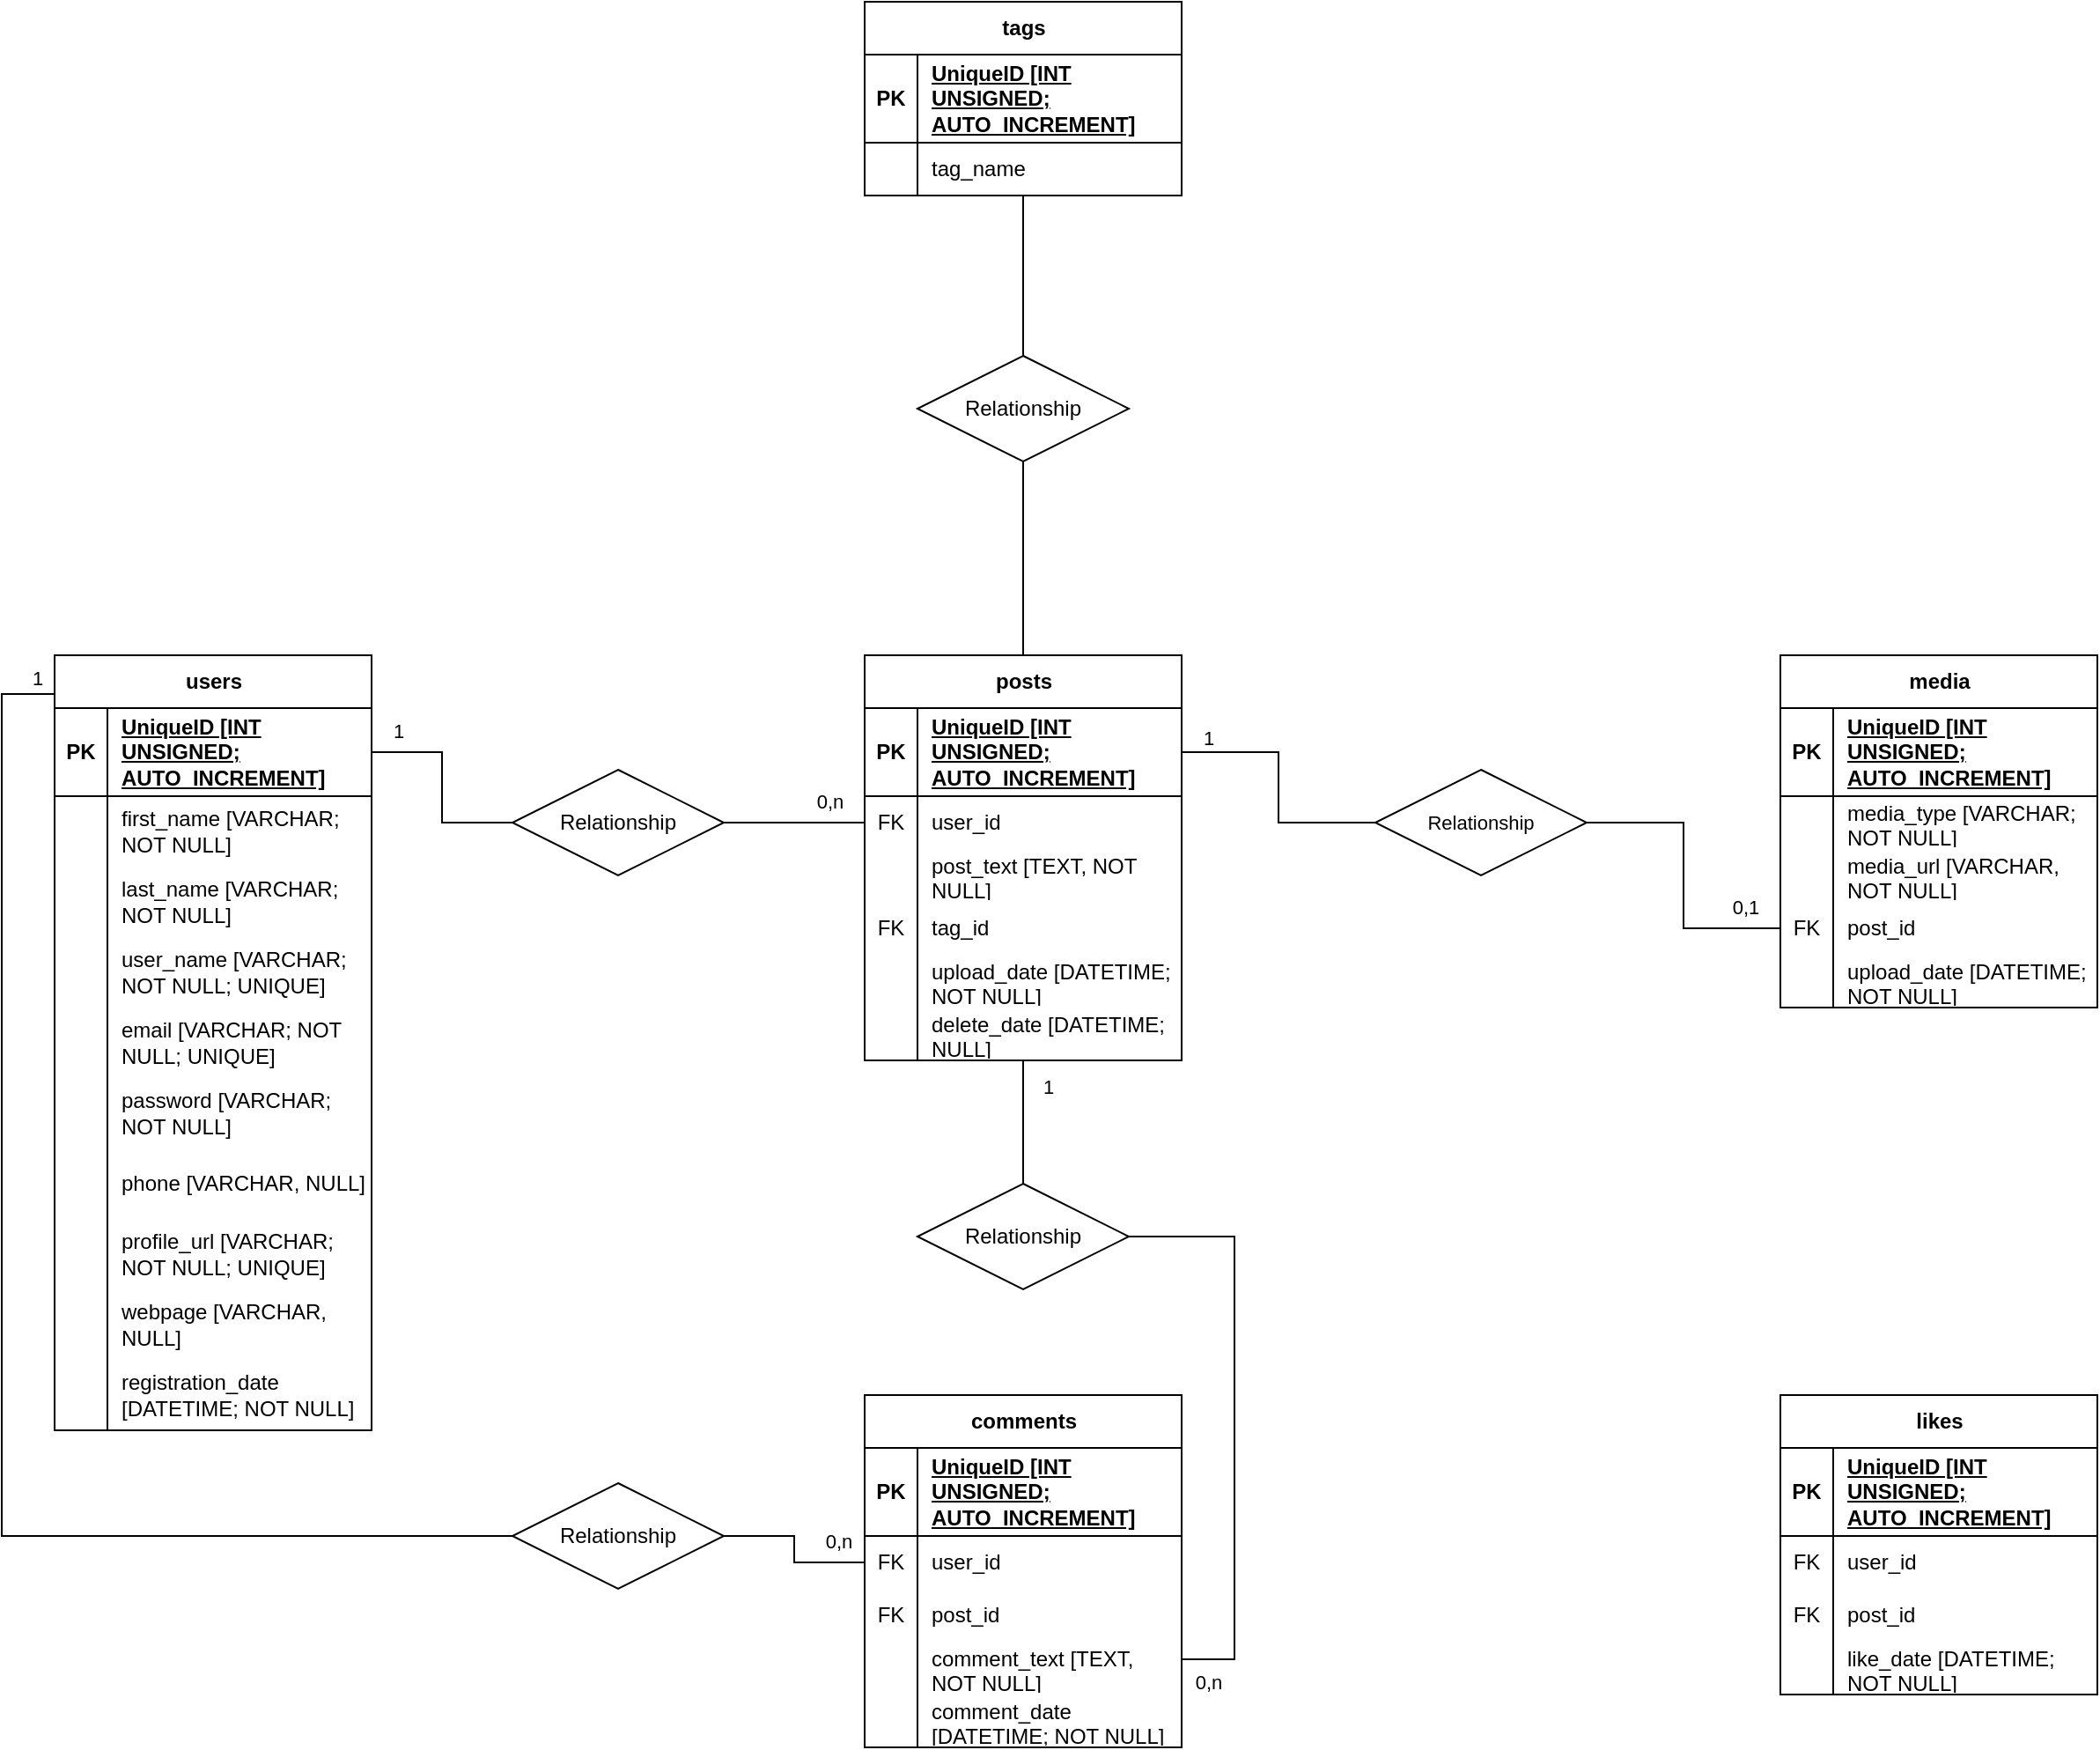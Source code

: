 <mxfile version="24.7.2" type="device">
  <diagram name="Pagina-1" id="4wT0QDzga6uswOmBh6WW">
    <mxGraphModel dx="1247" dy="1826" grid="1" gridSize="10" guides="1" tooltips="1" connect="1" arrows="1" fold="1" page="1" pageScale="1" pageWidth="827" pageHeight="1169" math="0" shadow="0">
      <root>
        <mxCell id="0" />
        <mxCell id="1" parent="0" />
        <mxCell id="YWg9dcSxjDB22ZO5rKcu-1" value="users" style="shape=table;startSize=30;container=1;collapsible=1;childLayout=tableLayout;fixedRows=1;rowLines=0;fontStyle=1;align=center;resizeLast=1;html=1;" parent="1" vertex="1">
          <mxGeometry x="110" y="80" width="180" height="440" as="geometry" />
        </mxCell>
        <mxCell id="YWg9dcSxjDB22ZO5rKcu-2" value="" style="shape=tableRow;horizontal=0;startSize=0;swimlaneHead=0;swimlaneBody=0;fillColor=none;collapsible=0;dropTarget=0;points=[[0,0.5],[1,0.5]];portConstraint=eastwest;top=0;left=0;right=0;bottom=1;" parent="YWg9dcSxjDB22ZO5rKcu-1" vertex="1">
          <mxGeometry y="30" width="180" height="50" as="geometry" />
        </mxCell>
        <mxCell id="YWg9dcSxjDB22ZO5rKcu-3" value="PK" style="shape=partialRectangle;connectable=0;fillColor=none;top=0;left=0;bottom=0;right=0;fontStyle=1;overflow=hidden;whiteSpace=wrap;html=1;" parent="YWg9dcSxjDB22ZO5rKcu-2" vertex="1">
          <mxGeometry width="30" height="50" as="geometry">
            <mxRectangle width="30" height="50" as="alternateBounds" />
          </mxGeometry>
        </mxCell>
        <mxCell id="YWg9dcSxjDB22ZO5rKcu-4" value="UniqueID [INT UNSIGNED; AUTO_INCREMENT]" style="shape=partialRectangle;connectable=0;fillColor=none;top=0;left=0;bottom=0;right=0;align=left;spacingLeft=6;fontStyle=5;overflow=hidden;whiteSpace=wrap;html=1;" parent="YWg9dcSxjDB22ZO5rKcu-2" vertex="1">
          <mxGeometry x="30" width="150" height="50" as="geometry">
            <mxRectangle width="150" height="50" as="alternateBounds" />
          </mxGeometry>
        </mxCell>
        <mxCell id="YWg9dcSxjDB22ZO5rKcu-5" value="" style="shape=tableRow;horizontal=0;startSize=0;swimlaneHead=0;swimlaneBody=0;fillColor=none;collapsible=0;dropTarget=0;points=[[0,0.5],[1,0.5]];portConstraint=eastwest;top=0;left=0;right=0;bottom=0;" parent="YWg9dcSxjDB22ZO5rKcu-1" vertex="1">
          <mxGeometry y="80" width="180" height="40" as="geometry" />
        </mxCell>
        <mxCell id="YWg9dcSxjDB22ZO5rKcu-6" value="" style="shape=partialRectangle;connectable=0;fillColor=none;top=0;left=0;bottom=0;right=0;editable=1;overflow=hidden;whiteSpace=wrap;html=1;" parent="YWg9dcSxjDB22ZO5rKcu-5" vertex="1">
          <mxGeometry width="30" height="40" as="geometry">
            <mxRectangle width="30" height="40" as="alternateBounds" />
          </mxGeometry>
        </mxCell>
        <mxCell id="YWg9dcSxjDB22ZO5rKcu-7" value="first_name [VARCHAR; NOT NULL]" style="shape=partialRectangle;connectable=0;fillColor=none;top=0;left=0;bottom=0;right=0;align=left;spacingLeft=6;overflow=hidden;whiteSpace=wrap;html=1;" parent="YWg9dcSxjDB22ZO5rKcu-5" vertex="1">
          <mxGeometry x="30" width="150" height="40" as="geometry">
            <mxRectangle width="150" height="40" as="alternateBounds" />
          </mxGeometry>
        </mxCell>
        <mxCell id="YWg9dcSxjDB22ZO5rKcu-8" value="" style="shape=tableRow;horizontal=0;startSize=0;swimlaneHead=0;swimlaneBody=0;fillColor=none;collapsible=0;dropTarget=0;points=[[0,0.5],[1,0.5]];portConstraint=eastwest;top=0;left=0;right=0;bottom=0;" parent="YWg9dcSxjDB22ZO5rKcu-1" vertex="1">
          <mxGeometry y="120" width="180" height="40" as="geometry" />
        </mxCell>
        <mxCell id="YWg9dcSxjDB22ZO5rKcu-9" value="" style="shape=partialRectangle;connectable=0;fillColor=none;top=0;left=0;bottom=0;right=0;editable=1;overflow=hidden;whiteSpace=wrap;html=1;" parent="YWg9dcSxjDB22ZO5rKcu-8" vertex="1">
          <mxGeometry width="30" height="40" as="geometry">
            <mxRectangle width="30" height="40" as="alternateBounds" />
          </mxGeometry>
        </mxCell>
        <mxCell id="YWg9dcSxjDB22ZO5rKcu-10" value="last_name [VARCHAR; NOT NULL]" style="shape=partialRectangle;connectable=0;fillColor=none;top=0;left=0;bottom=0;right=0;align=left;spacingLeft=6;overflow=hidden;whiteSpace=wrap;html=1;" parent="YWg9dcSxjDB22ZO5rKcu-8" vertex="1">
          <mxGeometry x="30" width="150" height="40" as="geometry">
            <mxRectangle width="150" height="40" as="alternateBounds" />
          </mxGeometry>
        </mxCell>
        <mxCell id="YWg9dcSxjDB22ZO5rKcu-11" value="" style="shape=tableRow;horizontal=0;startSize=0;swimlaneHead=0;swimlaneBody=0;fillColor=none;collapsible=0;dropTarget=0;points=[[0,0.5],[1,0.5]];portConstraint=eastwest;top=0;left=0;right=0;bottom=0;" parent="YWg9dcSxjDB22ZO5rKcu-1" vertex="1">
          <mxGeometry y="160" width="180" height="40" as="geometry" />
        </mxCell>
        <mxCell id="YWg9dcSxjDB22ZO5rKcu-12" value="" style="shape=partialRectangle;connectable=0;fillColor=none;top=0;left=0;bottom=0;right=0;editable=1;overflow=hidden;whiteSpace=wrap;html=1;" parent="YWg9dcSxjDB22ZO5rKcu-11" vertex="1">
          <mxGeometry width="30" height="40" as="geometry">
            <mxRectangle width="30" height="40" as="alternateBounds" />
          </mxGeometry>
        </mxCell>
        <mxCell id="YWg9dcSxjDB22ZO5rKcu-13" value="&lt;div&gt;user_name [VARCHAR; NOT NULL; UNIQUE]&lt;/div&gt;" style="shape=partialRectangle;connectable=0;fillColor=none;top=0;left=0;bottom=0;right=0;align=left;spacingLeft=6;overflow=hidden;whiteSpace=wrap;html=1;" parent="YWg9dcSxjDB22ZO5rKcu-11" vertex="1">
          <mxGeometry x="30" width="150" height="40" as="geometry">
            <mxRectangle width="150" height="40" as="alternateBounds" />
          </mxGeometry>
        </mxCell>
        <mxCell id="YWg9dcSxjDB22ZO5rKcu-80" value="" style="shape=tableRow;horizontal=0;startSize=0;swimlaneHead=0;swimlaneBody=0;fillColor=none;collapsible=0;dropTarget=0;points=[[0,0.5],[1,0.5]];portConstraint=eastwest;top=0;left=0;right=0;bottom=0;" parent="YWg9dcSxjDB22ZO5rKcu-1" vertex="1">
          <mxGeometry y="200" width="180" height="40" as="geometry" />
        </mxCell>
        <mxCell id="YWg9dcSxjDB22ZO5rKcu-81" value="" style="shape=partialRectangle;connectable=0;fillColor=none;top=0;left=0;bottom=0;right=0;editable=1;overflow=hidden;whiteSpace=wrap;html=1;" parent="YWg9dcSxjDB22ZO5rKcu-80" vertex="1">
          <mxGeometry width="30" height="40" as="geometry">
            <mxRectangle width="30" height="40" as="alternateBounds" />
          </mxGeometry>
        </mxCell>
        <mxCell id="YWg9dcSxjDB22ZO5rKcu-82" value="email [VARCHAR; NOT NULL; UNIQUE]" style="shape=partialRectangle;connectable=0;fillColor=none;top=0;left=0;bottom=0;right=0;align=left;spacingLeft=6;overflow=hidden;whiteSpace=wrap;html=1;" parent="YWg9dcSxjDB22ZO5rKcu-80" vertex="1">
          <mxGeometry x="30" width="150" height="40" as="geometry">
            <mxRectangle width="150" height="40" as="alternateBounds" />
          </mxGeometry>
        </mxCell>
        <mxCell id="YWg9dcSxjDB22ZO5rKcu-83" value="" style="shape=tableRow;horizontal=0;startSize=0;swimlaneHead=0;swimlaneBody=0;fillColor=none;collapsible=0;dropTarget=0;points=[[0,0.5],[1,0.5]];portConstraint=eastwest;top=0;left=0;right=0;bottom=0;" parent="YWg9dcSxjDB22ZO5rKcu-1" vertex="1">
          <mxGeometry y="240" width="180" height="40" as="geometry" />
        </mxCell>
        <mxCell id="YWg9dcSxjDB22ZO5rKcu-84" value="" style="shape=partialRectangle;connectable=0;fillColor=none;top=0;left=0;bottom=0;right=0;editable=1;overflow=hidden;whiteSpace=wrap;html=1;" parent="YWg9dcSxjDB22ZO5rKcu-83" vertex="1">
          <mxGeometry width="30" height="40" as="geometry">
            <mxRectangle width="30" height="40" as="alternateBounds" />
          </mxGeometry>
        </mxCell>
        <mxCell id="YWg9dcSxjDB22ZO5rKcu-85" value="password [VARCHAR; NOT NULL]" style="shape=partialRectangle;connectable=0;fillColor=none;top=0;left=0;bottom=0;right=0;align=left;spacingLeft=6;overflow=hidden;whiteSpace=wrap;html=1;" parent="YWg9dcSxjDB22ZO5rKcu-83" vertex="1">
          <mxGeometry x="30" width="150" height="40" as="geometry">
            <mxRectangle width="150" height="40" as="alternateBounds" />
          </mxGeometry>
        </mxCell>
        <mxCell id="YWg9dcSxjDB22ZO5rKcu-86" value="" style="shape=tableRow;horizontal=0;startSize=0;swimlaneHead=0;swimlaneBody=0;fillColor=none;collapsible=0;dropTarget=0;points=[[0,0.5],[1,0.5]];portConstraint=eastwest;top=0;left=0;right=0;bottom=0;" parent="YWg9dcSxjDB22ZO5rKcu-1" vertex="1">
          <mxGeometry y="280" width="180" height="40" as="geometry" />
        </mxCell>
        <mxCell id="YWg9dcSxjDB22ZO5rKcu-87" value="" style="shape=partialRectangle;connectable=0;fillColor=none;top=0;left=0;bottom=0;right=0;editable=1;overflow=hidden;whiteSpace=wrap;html=1;" parent="YWg9dcSxjDB22ZO5rKcu-86" vertex="1">
          <mxGeometry width="30" height="40" as="geometry">
            <mxRectangle width="30" height="40" as="alternateBounds" />
          </mxGeometry>
        </mxCell>
        <mxCell id="YWg9dcSxjDB22ZO5rKcu-88" value="phone [VARCHAR, NULL]" style="shape=partialRectangle;connectable=0;fillColor=none;top=0;left=0;bottom=0;right=0;align=left;spacingLeft=6;overflow=hidden;whiteSpace=wrap;html=1;" parent="YWg9dcSxjDB22ZO5rKcu-86" vertex="1">
          <mxGeometry x="30" width="150" height="40" as="geometry">
            <mxRectangle width="150" height="40" as="alternateBounds" />
          </mxGeometry>
        </mxCell>
        <mxCell id="YWg9dcSxjDB22ZO5rKcu-89" value="" style="shape=tableRow;horizontal=0;startSize=0;swimlaneHead=0;swimlaneBody=0;fillColor=none;collapsible=0;dropTarget=0;points=[[0,0.5],[1,0.5]];portConstraint=eastwest;top=0;left=0;right=0;bottom=0;" parent="YWg9dcSxjDB22ZO5rKcu-1" vertex="1">
          <mxGeometry y="320" width="180" height="40" as="geometry" />
        </mxCell>
        <mxCell id="YWg9dcSxjDB22ZO5rKcu-90" value="" style="shape=partialRectangle;connectable=0;fillColor=none;top=0;left=0;bottom=0;right=0;editable=1;overflow=hidden;whiteSpace=wrap;html=1;" parent="YWg9dcSxjDB22ZO5rKcu-89" vertex="1">
          <mxGeometry width="30" height="40" as="geometry">
            <mxRectangle width="30" height="40" as="alternateBounds" />
          </mxGeometry>
        </mxCell>
        <mxCell id="YWg9dcSxjDB22ZO5rKcu-91" value="profile_url [VARCHAR; NOT NULL; UNIQUE]" style="shape=partialRectangle;connectable=0;fillColor=none;top=0;left=0;bottom=0;right=0;align=left;spacingLeft=6;overflow=hidden;whiteSpace=wrap;html=1;" parent="YWg9dcSxjDB22ZO5rKcu-89" vertex="1">
          <mxGeometry x="30" width="150" height="40" as="geometry">
            <mxRectangle width="150" height="40" as="alternateBounds" />
          </mxGeometry>
        </mxCell>
        <mxCell id="YWg9dcSxjDB22ZO5rKcu-92" value="" style="shape=tableRow;horizontal=0;startSize=0;swimlaneHead=0;swimlaneBody=0;fillColor=none;collapsible=0;dropTarget=0;points=[[0,0.5],[1,0.5]];portConstraint=eastwest;top=0;left=0;right=0;bottom=0;" parent="YWg9dcSxjDB22ZO5rKcu-1" vertex="1">
          <mxGeometry y="360" width="180" height="40" as="geometry" />
        </mxCell>
        <mxCell id="YWg9dcSxjDB22ZO5rKcu-93" value="" style="shape=partialRectangle;connectable=0;fillColor=none;top=0;left=0;bottom=0;right=0;editable=1;overflow=hidden;whiteSpace=wrap;html=1;" parent="YWg9dcSxjDB22ZO5rKcu-92" vertex="1">
          <mxGeometry width="30" height="40" as="geometry">
            <mxRectangle width="30" height="40" as="alternateBounds" />
          </mxGeometry>
        </mxCell>
        <mxCell id="YWg9dcSxjDB22ZO5rKcu-94" value="webpage [VARCHAR, NULL]" style="shape=partialRectangle;connectable=0;fillColor=none;top=0;left=0;bottom=0;right=0;align=left;spacingLeft=6;overflow=hidden;whiteSpace=wrap;html=1;" parent="YWg9dcSxjDB22ZO5rKcu-92" vertex="1">
          <mxGeometry x="30" width="150" height="40" as="geometry">
            <mxRectangle width="150" height="40" as="alternateBounds" />
          </mxGeometry>
        </mxCell>
        <mxCell id="Rsi0PBeb2BQFO4qAarfA-32" value="" style="shape=tableRow;horizontal=0;startSize=0;swimlaneHead=0;swimlaneBody=0;fillColor=none;collapsible=0;dropTarget=0;points=[[0,0.5],[1,0.5]];portConstraint=eastwest;top=0;left=0;right=0;bottom=0;" vertex="1" parent="YWg9dcSxjDB22ZO5rKcu-1">
          <mxGeometry y="400" width="180" height="40" as="geometry" />
        </mxCell>
        <mxCell id="Rsi0PBeb2BQFO4qAarfA-33" value="" style="shape=partialRectangle;connectable=0;fillColor=none;top=0;left=0;bottom=0;right=0;editable=1;overflow=hidden;whiteSpace=wrap;html=1;" vertex="1" parent="Rsi0PBeb2BQFO4qAarfA-32">
          <mxGeometry width="30" height="40" as="geometry">
            <mxRectangle width="30" height="40" as="alternateBounds" />
          </mxGeometry>
        </mxCell>
        <mxCell id="Rsi0PBeb2BQFO4qAarfA-34" value="registration_date [DATETIME; NOT NULL]" style="shape=partialRectangle;connectable=0;fillColor=none;top=0;left=0;bottom=0;right=0;align=left;spacingLeft=6;overflow=hidden;whiteSpace=wrap;html=1;" vertex="1" parent="Rsi0PBeb2BQFO4qAarfA-32">
          <mxGeometry x="30" width="150" height="40" as="geometry">
            <mxRectangle width="150" height="40" as="alternateBounds" />
          </mxGeometry>
        </mxCell>
        <mxCell id="YWg9dcSxjDB22ZO5rKcu-14" value="posts" style="shape=table;startSize=30;container=1;collapsible=1;childLayout=tableLayout;fixedRows=1;rowLines=0;fontStyle=1;align=center;resizeLast=1;html=1;" parent="1" vertex="1">
          <mxGeometry x="570" y="80" width="180" height="230" as="geometry" />
        </mxCell>
        <mxCell id="YWg9dcSxjDB22ZO5rKcu-15" value="" style="shape=tableRow;horizontal=0;startSize=0;swimlaneHead=0;swimlaneBody=0;fillColor=none;collapsible=0;dropTarget=0;points=[[0,0.5],[1,0.5]];portConstraint=eastwest;top=0;left=0;right=0;bottom=1;" parent="YWg9dcSxjDB22ZO5rKcu-14" vertex="1">
          <mxGeometry y="30" width="180" height="50" as="geometry" />
        </mxCell>
        <mxCell id="YWg9dcSxjDB22ZO5rKcu-16" value="PK" style="shape=partialRectangle;connectable=0;fillColor=none;top=0;left=0;bottom=0;right=0;fontStyle=1;overflow=hidden;whiteSpace=wrap;html=1;" parent="YWg9dcSxjDB22ZO5rKcu-15" vertex="1">
          <mxGeometry width="30" height="50" as="geometry">
            <mxRectangle width="30" height="50" as="alternateBounds" />
          </mxGeometry>
        </mxCell>
        <mxCell id="YWg9dcSxjDB22ZO5rKcu-17" value="UniqueID [INT UNSIGNED; AUTO_INCREMENT]" style="shape=partialRectangle;connectable=0;fillColor=none;top=0;left=0;bottom=0;right=0;align=left;spacingLeft=6;fontStyle=5;overflow=hidden;whiteSpace=wrap;html=1;" parent="YWg9dcSxjDB22ZO5rKcu-15" vertex="1">
          <mxGeometry x="30" width="150" height="50" as="geometry">
            <mxRectangle width="150" height="50" as="alternateBounds" />
          </mxGeometry>
        </mxCell>
        <mxCell id="YWg9dcSxjDB22ZO5rKcu-18" value="" style="shape=tableRow;horizontal=0;startSize=0;swimlaneHead=0;swimlaneBody=0;fillColor=none;collapsible=0;dropTarget=0;points=[[0,0.5],[1,0.5]];portConstraint=eastwest;top=0;left=0;right=0;bottom=0;" parent="YWg9dcSxjDB22ZO5rKcu-14" vertex="1">
          <mxGeometry y="80" width="180" height="30" as="geometry" />
        </mxCell>
        <mxCell id="YWg9dcSxjDB22ZO5rKcu-19" value="FK" style="shape=partialRectangle;connectable=0;fillColor=none;top=0;left=0;bottom=0;right=0;editable=1;overflow=hidden;whiteSpace=wrap;html=1;" parent="YWg9dcSxjDB22ZO5rKcu-18" vertex="1">
          <mxGeometry width="30" height="30" as="geometry">
            <mxRectangle width="30" height="30" as="alternateBounds" />
          </mxGeometry>
        </mxCell>
        <mxCell id="YWg9dcSxjDB22ZO5rKcu-20" value="user_id" style="shape=partialRectangle;connectable=0;fillColor=none;top=0;left=0;bottom=0;right=0;align=left;spacingLeft=6;overflow=hidden;whiteSpace=wrap;html=1;" parent="YWg9dcSxjDB22ZO5rKcu-18" vertex="1">
          <mxGeometry x="30" width="150" height="30" as="geometry">
            <mxRectangle width="150" height="30" as="alternateBounds" />
          </mxGeometry>
        </mxCell>
        <mxCell id="YWg9dcSxjDB22ZO5rKcu-21" value="" style="shape=tableRow;horizontal=0;startSize=0;swimlaneHead=0;swimlaneBody=0;fillColor=none;collapsible=0;dropTarget=0;points=[[0,0.5],[1,0.5]];portConstraint=eastwest;top=0;left=0;right=0;bottom=0;" parent="YWg9dcSxjDB22ZO5rKcu-14" vertex="1">
          <mxGeometry y="110" width="180" height="30" as="geometry" />
        </mxCell>
        <mxCell id="YWg9dcSxjDB22ZO5rKcu-22" value="" style="shape=partialRectangle;connectable=0;fillColor=none;top=0;left=0;bottom=0;right=0;editable=1;overflow=hidden;whiteSpace=wrap;html=1;" parent="YWg9dcSxjDB22ZO5rKcu-21" vertex="1">
          <mxGeometry width="30" height="30" as="geometry">
            <mxRectangle width="30" height="30" as="alternateBounds" />
          </mxGeometry>
        </mxCell>
        <mxCell id="YWg9dcSxjDB22ZO5rKcu-23" value="post_text [TEXT, NOT&amp;nbsp; NULL]" style="shape=partialRectangle;connectable=0;fillColor=none;top=0;left=0;bottom=0;right=0;align=left;spacingLeft=6;overflow=hidden;whiteSpace=wrap;html=1;" parent="YWg9dcSxjDB22ZO5rKcu-21" vertex="1">
          <mxGeometry x="30" width="150" height="30" as="geometry">
            <mxRectangle width="150" height="30" as="alternateBounds" />
          </mxGeometry>
        </mxCell>
        <mxCell id="Rsi0PBeb2BQFO4qAarfA-20" value="" style="shape=tableRow;horizontal=0;startSize=0;swimlaneHead=0;swimlaneBody=0;fillColor=none;collapsible=0;dropTarget=0;points=[[0,0.5],[1,0.5]];portConstraint=eastwest;top=0;left=0;right=0;bottom=0;" vertex="1" parent="YWg9dcSxjDB22ZO5rKcu-14">
          <mxGeometry y="140" width="180" height="30" as="geometry" />
        </mxCell>
        <mxCell id="Rsi0PBeb2BQFO4qAarfA-21" value="FK" style="shape=partialRectangle;connectable=0;fillColor=none;top=0;left=0;bottom=0;right=0;editable=1;overflow=hidden;whiteSpace=wrap;html=1;" vertex="1" parent="Rsi0PBeb2BQFO4qAarfA-20">
          <mxGeometry width="30" height="30" as="geometry">
            <mxRectangle width="30" height="30" as="alternateBounds" />
          </mxGeometry>
        </mxCell>
        <mxCell id="Rsi0PBeb2BQFO4qAarfA-22" value="tag_id" style="shape=partialRectangle;connectable=0;fillColor=none;top=0;left=0;bottom=0;right=0;align=left;spacingLeft=6;overflow=hidden;whiteSpace=wrap;html=1;" vertex="1" parent="Rsi0PBeb2BQFO4qAarfA-20">
          <mxGeometry x="30" width="150" height="30" as="geometry">
            <mxRectangle width="150" height="30" as="alternateBounds" />
          </mxGeometry>
        </mxCell>
        <mxCell id="Rsi0PBeb2BQFO4qAarfA-26" value="" style="shape=tableRow;horizontal=0;startSize=0;swimlaneHead=0;swimlaneBody=0;fillColor=none;collapsible=0;dropTarget=0;points=[[0,0.5],[1,0.5]];portConstraint=eastwest;top=0;left=0;right=0;bottom=0;" vertex="1" parent="YWg9dcSxjDB22ZO5rKcu-14">
          <mxGeometry y="170" width="180" height="30" as="geometry" />
        </mxCell>
        <mxCell id="Rsi0PBeb2BQFO4qAarfA-27" value="" style="shape=partialRectangle;connectable=0;fillColor=none;top=0;left=0;bottom=0;right=0;editable=1;overflow=hidden;whiteSpace=wrap;html=1;" vertex="1" parent="Rsi0PBeb2BQFO4qAarfA-26">
          <mxGeometry width="30" height="30" as="geometry">
            <mxRectangle width="30" height="30" as="alternateBounds" />
          </mxGeometry>
        </mxCell>
        <mxCell id="Rsi0PBeb2BQFO4qAarfA-28" value="upload_date [DATETIME; NOT NULL]" style="shape=partialRectangle;connectable=0;fillColor=none;top=0;left=0;bottom=0;right=0;align=left;spacingLeft=6;overflow=hidden;whiteSpace=wrap;html=1;" vertex="1" parent="Rsi0PBeb2BQFO4qAarfA-26">
          <mxGeometry x="30" width="150" height="30" as="geometry">
            <mxRectangle width="150" height="30" as="alternateBounds" />
          </mxGeometry>
        </mxCell>
        <mxCell id="Rsi0PBeb2BQFO4qAarfA-29" value="" style="shape=tableRow;horizontal=0;startSize=0;swimlaneHead=0;swimlaneBody=0;fillColor=none;collapsible=0;dropTarget=0;points=[[0,0.5],[1,0.5]];portConstraint=eastwest;top=0;left=0;right=0;bottom=0;" vertex="1" parent="YWg9dcSxjDB22ZO5rKcu-14">
          <mxGeometry y="200" width="180" height="30" as="geometry" />
        </mxCell>
        <mxCell id="Rsi0PBeb2BQFO4qAarfA-30" value="" style="shape=partialRectangle;connectable=0;fillColor=none;top=0;left=0;bottom=0;right=0;editable=1;overflow=hidden;whiteSpace=wrap;html=1;" vertex="1" parent="Rsi0PBeb2BQFO4qAarfA-29">
          <mxGeometry width="30" height="30" as="geometry">
            <mxRectangle width="30" height="30" as="alternateBounds" />
          </mxGeometry>
        </mxCell>
        <mxCell id="Rsi0PBeb2BQFO4qAarfA-31" value="delete_date [DATETIME; NULL]" style="shape=partialRectangle;connectable=0;fillColor=none;top=0;left=0;bottom=0;right=0;align=left;spacingLeft=6;overflow=hidden;whiteSpace=wrap;html=1;" vertex="1" parent="Rsi0PBeb2BQFO4qAarfA-29">
          <mxGeometry x="30" width="150" height="30" as="geometry">
            <mxRectangle width="150" height="30" as="alternateBounds" />
          </mxGeometry>
        </mxCell>
        <mxCell id="YWg9dcSxjDB22ZO5rKcu-27" value="media" style="shape=table;startSize=30;container=1;collapsible=1;childLayout=tableLayout;fixedRows=1;rowLines=0;fontStyle=1;align=center;resizeLast=1;html=1;" parent="1" vertex="1">
          <mxGeometry x="1090" y="80" width="180" height="200" as="geometry" />
        </mxCell>
        <mxCell id="YWg9dcSxjDB22ZO5rKcu-28" value="" style="shape=tableRow;horizontal=0;startSize=0;swimlaneHead=0;swimlaneBody=0;fillColor=none;collapsible=0;dropTarget=0;points=[[0,0.5],[1,0.5]];portConstraint=eastwest;top=0;left=0;right=0;bottom=1;" parent="YWg9dcSxjDB22ZO5rKcu-27" vertex="1">
          <mxGeometry y="30" width="180" height="50" as="geometry" />
        </mxCell>
        <mxCell id="YWg9dcSxjDB22ZO5rKcu-29" value="PK" style="shape=partialRectangle;connectable=0;fillColor=none;top=0;left=0;bottom=0;right=0;fontStyle=1;overflow=hidden;whiteSpace=wrap;html=1;" parent="YWg9dcSxjDB22ZO5rKcu-28" vertex="1">
          <mxGeometry width="30" height="50" as="geometry">
            <mxRectangle width="30" height="50" as="alternateBounds" />
          </mxGeometry>
        </mxCell>
        <mxCell id="YWg9dcSxjDB22ZO5rKcu-30" value="UniqueID [INT UNSIGNED; AUTO_INCREMENT]" style="shape=partialRectangle;connectable=0;fillColor=none;top=0;left=0;bottom=0;right=0;align=left;spacingLeft=6;fontStyle=5;overflow=hidden;whiteSpace=wrap;html=1;" parent="YWg9dcSxjDB22ZO5rKcu-28" vertex="1">
          <mxGeometry x="30" width="150" height="50" as="geometry">
            <mxRectangle width="150" height="50" as="alternateBounds" />
          </mxGeometry>
        </mxCell>
        <mxCell id="YWg9dcSxjDB22ZO5rKcu-31" value="" style="shape=tableRow;horizontal=0;startSize=0;swimlaneHead=0;swimlaneBody=0;fillColor=none;collapsible=0;dropTarget=0;points=[[0,0.5],[1,0.5]];portConstraint=eastwest;top=0;left=0;right=0;bottom=0;" parent="YWg9dcSxjDB22ZO5rKcu-27" vertex="1">
          <mxGeometry y="80" width="180" height="30" as="geometry" />
        </mxCell>
        <mxCell id="YWg9dcSxjDB22ZO5rKcu-32" value="" style="shape=partialRectangle;connectable=0;fillColor=none;top=0;left=0;bottom=0;right=0;editable=1;overflow=hidden;whiteSpace=wrap;html=1;" parent="YWg9dcSxjDB22ZO5rKcu-31" vertex="1">
          <mxGeometry width="30" height="30" as="geometry">
            <mxRectangle width="30" height="30" as="alternateBounds" />
          </mxGeometry>
        </mxCell>
        <mxCell id="YWg9dcSxjDB22ZO5rKcu-33" value="media_type [VARCHAR; NOT NULL]" style="shape=partialRectangle;connectable=0;fillColor=none;top=0;left=0;bottom=0;right=0;align=left;spacingLeft=6;overflow=hidden;whiteSpace=wrap;html=1;" parent="YWg9dcSxjDB22ZO5rKcu-31" vertex="1">
          <mxGeometry x="30" width="150" height="30" as="geometry">
            <mxRectangle width="150" height="30" as="alternateBounds" />
          </mxGeometry>
        </mxCell>
        <mxCell id="YWg9dcSxjDB22ZO5rKcu-34" value="" style="shape=tableRow;horizontal=0;startSize=0;swimlaneHead=0;swimlaneBody=0;fillColor=none;collapsible=0;dropTarget=0;points=[[0,0.5],[1,0.5]];portConstraint=eastwest;top=0;left=0;right=0;bottom=0;" parent="YWg9dcSxjDB22ZO5rKcu-27" vertex="1">
          <mxGeometry y="110" width="180" height="30" as="geometry" />
        </mxCell>
        <mxCell id="YWg9dcSxjDB22ZO5rKcu-35" value="" style="shape=partialRectangle;connectable=0;fillColor=none;top=0;left=0;bottom=0;right=0;editable=1;overflow=hidden;whiteSpace=wrap;html=1;" parent="YWg9dcSxjDB22ZO5rKcu-34" vertex="1">
          <mxGeometry width="30" height="30" as="geometry">
            <mxRectangle width="30" height="30" as="alternateBounds" />
          </mxGeometry>
        </mxCell>
        <mxCell id="YWg9dcSxjDB22ZO5rKcu-36" value="media_url [VARCHAR, NOT NULL]" style="shape=partialRectangle;connectable=0;fillColor=none;top=0;left=0;bottom=0;right=0;align=left;spacingLeft=6;overflow=hidden;whiteSpace=wrap;html=1;" parent="YWg9dcSxjDB22ZO5rKcu-34" vertex="1">
          <mxGeometry x="30" width="150" height="30" as="geometry">
            <mxRectangle width="150" height="30" as="alternateBounds" />
          </mxGeometry>
        </mxCell>
        <mxCell id="YWg9dcSxjDB22ZO5rKcu-37" value="" style="shape=tableRow;horizontal=0;startSize=0;swimlaneHead=0;swimlaneBody=0;fillColor=none;collapsible=0;dropTarget=0;points=[[0,0.5],[1,0.5]];portConstraint=eastwest;top=0;left=0;right=0;bottom=0;" parent="YWg9dcSxjDB22ZO5rKcu-27" vertex="1">
          <mxGeometry y="140" width="180" height="30" as="geometry" />
        </mxCell>
        <mxCell id="YWg9dcSxjDB22ZO5rKcu-38" value="FK" style="shape=partialRectangle;connectable=0;fillColor=none;top=0;left=0;bottom=0;right=0;editable=1;overflow=hidden;whiteSpace=wrap;html=1;" parent="YWg9dcSxjDB22ZO5rKcu-37" vertex="1">
          <mxGeometry width="30" height="30" as="geometry">
            <mxRectangle width="30" height="30" as="alternateBounds" />
          </mxGeometry>
        </mxCell>
        <mxCell id="YWg9dcSxjDB22ZO5rKcu-39" value="post_id" style="shape=partialRectangle;connectable=0;fillColor=none;top=0;left=0;bottom=0;right=0;align=left;spacingLeft=6;overflow=hidden;whiteSpace=wrap;html=1;" parent="YWg9dcSxjDB22ZO5rKcu-37" vertex="1">
          <mxGeometry x="30" width="150" height="30" as="geometry">
            <mxRectangle width="150" height="30" as="alternateBounds" />
          </mxGeometry>
        </mxCell>
        <mxCell id="YWg9dcSxjDB22ZO5rKcu-95" value="" style="shape=tableRow;horizontal=0;startSize=0;swimlaneHead=0;swimlaneBody=0;fillColor=none;collapsible=0;dropTarget=0;points=[[0,0.5],[1,0.5]];portConstraint=eastwest;top=0;left=0;right=0;bottom=0;" parent="YWg9dcSxjDB22ZO5rKcu-27" vertex="1">
          <mxGeometry y="170" width="180" height="30" as="geometry" />
        </mxCell>
        <mxCell id="YWg9dcSxjDB22ZO5rKcu-96" value="" style="shape=partialRectangle;connectable=0;fillColor=none;top=0;left=0;bottom=0;right=0;editable=1;overflow=hidden;whiteSpace=wrap;html=1;" parent="YWg9dcSxjDB22ZO5rKcu-95" vertex="1">
          <mxGeometry width="30" height="30" as="geometry">
            <mxRectangle width="30" height="30" as="alternateBounds" />
          </mxGeometry>
        </mxCell>
        <mxCell id="YWg9dcSxjDB22ZO5rKcu-97" value="upload_date [DATETIME; NOT NULL]" style="shape=partialRectangle;connectable=0;fillColor=none;top=0;left=0;bottom=0;right=0;align=left;spacingLeft=6;overflow=hidden;whiteSpace=wrap;html=1;" parent="YWg9dcSxjDB22ZO5rKcu-95" vertex="1">
          <mxGeometry x="30" width="150" height="30" as="geometry">
            <mxRectangle width="150" height="30" as="alternateBounds" />
          </mxGeometry>
        </mxCell>
        <mxCell id="YWg9dcSxjDB22ZO5rKcu-40" value="&lt;div&gt;likes&lt;/div&gt;" style="shape=table;startSize=30;container=1;collapsible=1;childLayout=tableLayout;fixedRows=1;rowLines=0;fontStyle=1;align=center;resizeLast=1;html=1;" parent="1" vertex="1">
          <mxGeometry x="1090" y="500" width="180" height="170" as="geometry" />
        </mxCell>
        <mxCell id="YWg9dcSxjDB22ZO5rKcu-41" value="" style="shape=tableRow;horizontal=0;startSize=0;swimlaneHead=0;swimlaneBody=0;fillColor=none;collapsible=0;dropTarget=0;points=[[0,0.5],[1,0.5]];portConstraint=eastwest;top=0;left=0;right=0;bottom=1;" parent="YWg9dcSxjDB22ZO5rKcu-40" vertex="1">
          <mxGeometry y="30" width="180" height="50" as="geometry" />
        </mxCell>
        <mxCell id="YWg9dcSxjDB22ZO5rKcu-42" value="PK" style="shape=partialRectangle;connectable=0;fillColor=none;top=0;left=0;bottom=0;right=0;fontStyle=1;overflow=hidden;whiteSpace=wrap;html=1;" parent="YWg9dcSxjDB22ZO5rKcu-41" vertex="1">
          <mxGeometry width="30" height="50" as="geometry">
            <mxRectangle width="30" height="50" as="alternateBounds" />
          </mxGeometry>
        </mxCell>
        <mxCell id="YWg9dcSxjDB22ZO5rKcu-43" value="UniqueID [INT UNSIGNED; AUTO_INCREMENT]" style="shape=partialRectangle;connectable=0;fillColor=none;top=0;left=0;bottom=0;right=0;align=left;spacingLeft=6;fontStyle=5;overflow=hidden;whiteSpace=wrap;html=1;" parent="YWg9dcSxjDB22ZO5rKcu-41" vertex="1">
          <mxGeometry x="30" width="150" height="50" as="geometry">
            <mxRectangle width="150" height="50" as="alternateBounds" />
          </mxGeometry>
        </mxCell>
        <mxCell id="YWg9dcSxjDB22ZO5rKcu-44" value="" style="shape=tableRow;horizontal=0;startSize=0;swimlaneHead=0;swimlaneBody=0;fillColor=none;collapsible=0;dropTarget=0;points=[[0,0.5],[1,0.5]];portConstraint=eastwest;top=0;left=0;right=0;bottom=0;" parent="YWg9dcSxjDB22ZO5rKcu-40" vertex="1">
          <mxGeometry y="80" width="180" height="30" as="geometry" />
        </mxCell>
        <mxCell id="YWg9dcSxjDB22ZO5rKcu-45" value="FK" style="shape=partialRectangle;connectable=0;fillColor=none;top=0;left=0;bottom=0;right=0;editable=1;overflow=hidden;whiteSpace=wrap;html=1;" parent="YWg9dcSxjDB22ZO5rKcu-44" vertex="1">
          <mxGeometry width="30" height="30" as="geometry">
            <mxRectangle width="30" height="30" as="alternateBounds" />
          </mxGeometry>
        </mxCell>
        <mxCell id="YWg9dcSxjDB22ZO5rKcu-46" value="user_id" style="shape=partialRectangle;connectable=0;fillColor=none;top=0;left=0;bottom=0;right=0;align=left;spacingLeft=6;overflow=hidden;whiteSpace=wrap;html=1;" parent="YWg9dcSxjDB22ZO5rKcu-44" vertex="1">
          <mxGeometry x="30" width="150" height="30" as="geometry">
            <mxRectangle width="150" height="30" as="alternateBounds" />
          </mxGeometry>
        </mxCell>
        <mxCell id="YWg9dcSxjDB22ZO5rKcu-47" value="" style="shape=tableRow;horizontal=0;startSize=0;swimlaneHead=0;swimlaneBody=0;fillColor=none;collapsible=0;dropTarget=0;points=[[0,0.5],[1,0.5]];portConstraint=eastwest;top=0;left=0;right=0;bottom=0;" parent="YWg9dcSxjDB22ZO5rKcu-40" vertex="1">
          <mxGeometry y="110" width="180" height="30" as="geometry" />
        </mxCell>
        <mxCell id="YWg9dcSxjDB22ZO5rKcu-48" value="FK" style="shape=partialRectangle;connectable=0;fillColor=none;top=0;left=0;bottom=0;right=0;editable=1;overflow=hidden;whiteSpace=wrap;html=1;" parent="YWg9dcSxjDB22ZO5rKcu-47" vertex="1">
          <mxGeometry width="30" height="30" as="geometry">
            <mxRectangle width="30" height="30" as="alternateBounds" />
          </mxGeometry>
        </mxCell>
        <mxCell id="YWg9dcSxjDB22ZO5rKcu-49" value="&lt;span style=&quot;white-space: pre;&quot;&gt;post_id&#x9;&lt;/span&gt;" style="shape=partialRectangle;connectable=0;fillColor=none;top=0;left=0;bottom=0;right=0;align=left;spacingLeft=6;overflow=hidden;whiteSpace=wrap;html=1;" parent="YWg9dcSxjDB22ZO5rKcu-47" vertex="1">
          <mxGeometry x="30" width="150" height="30" as="geometry">
            <mxRectangle width="150" height="30" as="alternateBounds" />
          </mxGeometry>
        </mxCell>
        <mxCell id="YWg9dcSxjDB22ZO5rKcu-50" value="" style="shape=tableRow;horizontal=0;startSize=0;swimlaneHead=0;swimlaneBody=0;fillColor=none;collapsible=0;dropTarget=0;points=[[0,0.5],[1,0.5]];portConstraint=eastwest;top=0;left=0;right=0;bottom=0;" parent="YWg9dcSxjDB22ZO5rKcu-40" vertex="1">
          <mxGeometry y="140" width="180" height="30" as="geometry" />
        </mxCell>
        <mxCell id="YWg9dcSxjDB22ZO5rKcu-51" value="" style="shape=partialRectangle;connectable=0;fillColor=none;top=0;left=0;bottom=0;right=0;editable=1;overflow=hidden;whiteSpace=wrap;html=1;" parent="YWg9dcSxjDB22ZO5rKcu-50" vertex="1">
          <mxGeometry width="30" height="30" as="geometry">
            <mxRectangle width="30" height="30" as="alternateBounds" />
          </mxGeometry>
        </mxCell>
        <mxCell id="YWg9dcSxjDB22ZO5rKcu-52" value="like_date [DATETIME; NOT NULL]" style="shape=partialRectangle;connectable=0;fillColor=none;top=0;left=0;bottom=0;right=0;align=left;spacingLeft=6;overflow=hidden;whiteSpace=wrap;html=1;" parent="YWg9dcSxjDB22ZO5rKcu-50" vertex="1">
          <mxGeometry x="30" width="150" height="30" as="geometry">
            <mxRectangle width="150" height="30" as="alternateBounds" />
          </mxGeometry>
        </mxCell>
        <mxCell id="YWg9dcSxjDB22ZO5rKcu-53" value="&lt;div&gt;comments&lt;/div&gt;" style="shape=table;startSize=30;container=1;collapsible=1;childLayout=tableLayout;fixedRows=1;rowLines=0;fontStyle=1;align=center;resizeLast=1;html=1;" parent="1" vertex="1">
          <mxGeometry x="570" y="500" width="180" height="200" as="geometry" />
        </mxCell>
        <mxCell id="YWg9dcSxjDB22ZO5rKcu-54" value="" style="shape=tableRow;horizontal=0;startSize=0;swimlaneHead=0;swimlaneBody=0;fillColor=none;collapsible=0;dropTarget=0;points=[[0,0.5],[1,0.5]];portConstraint=eastwest;top=0;left=0;right=0;bottom=1;" parent="YWg9dcSxjDB22ZO5rKcu-53" vertex="1">
          <mxGeometry y="30" width="180" height="50" as="geometry" />
        </mxCell>
        <mxCell id="YWg9dcSxjDB22ZO5rKcu-55" value="PK" style="shape=partialRectangle;connectable=0;fillColor=none;top=0;left=0;bottom=0;right=0;fontStyle=1;overflow=hidden;whiteSpace=wrap;html=1;" parent="YWg9dcSxjDB22ZO5rKcu-54" vertex="1">
          <mxGeometry width="30" height="50" as="geometry">
            <mxRectangle width="30" height="50" as="alternateBounds" />
          </mxGeometry>
        </mxCell>
        <mxCell id="YWg9dcSxjDB22ZO5rKcu-56" value="UniqueID [INT UNSIGNED; AUTO_INCREMENT]" style="shape=partialRectangle;connectable=0;fillColor=none;top=0;left=0;bottom=0;right=0;align=left;spacingLeft=6;fontStyle=5;overflow=hidden;whiteSpace=wrap;html=1;" parent="YWg9dcSxjDB22ZO5rKcu-54" vertex="1">
          <mxGeometry x="30" width="150" height="50" as="geometry">
            <mxRectangle width="150" height="50" as="alternateBounds" />
          </mxGeometry>
        </mxCell>
        <mxCell id="YWg9dcSxjDB22ZO5rKcu-57" value="" style="shape=tableRow;horizontal=0;startSize=0;swimlaneHead=0;swimlaneBody=0;fillColor=none;collapsible=0;dropTarget=0;points=[[0,0.5],[1,0.5]];portConstraint=eastwest;top=0;left=0;right=0;bottom=0;" parent="YWg9dcSxjDB22ZO5rKcu-53" vertex="1">
          <mxGeometry y="80" width="180" height="30" as="geometry" />
        </mxCell>
        <mxCell id="YWg9dcSxjDB22ZO5rKcu-58" value="FK" style="shape=partialRectangle;connectable=0;fillColor=none;top=0;left=0;bottom=0;right=0;editable=1;overflow=hidden;whiteSpace=wrap;html=1;" parent="YWg9dcSxjDB22ZO5rKcu-57" vertex="1">
          <mxGeometry width="30" height="30" as="geometry">
            <mxRectangle width="30" height="30" as="alternateBounds" />
          </mxGeometry>
        </mxCell>
        <mxCell id="YWg9dcSxjDB22ZO5rKcu-59" value="user_id" style="shape=partialRectangle;connectable=0;fillColor=none;top=0;left=0;bottom=0;right=0;align=left;spacingLeft=6;overflow=hidden;whiteSpace=wrap;html=1;" parent="YWg9dcSxjDB22ZO5rKcu-57" vertex="1">
          <mxGeometry x="30" width="150" height="30" as="geometry">
            <mxRectangle width="150" height="30" as="alternateBounds" />
          </mxGeometry>
        </mxCell>
        <mxCell id="YWg9dcSxjDB22ZO5rKcu-60" value="" style="shape=tableRow;horizontal=0;startSize=0;swimlaneHead=0;swimlaneBody=0;fillColor=none;collapsible=0;dropTarget=0;points=[[0,0.5],[1,0.5]];portConstraint=eastwest;top=0;left=0;right=0;bottom=0;" parent="YWg9dcSxjDB22ZO5rKcu-53" vertex="1">
          <mxGeometry y="110" width="180" height="30" as="geometry" />
        </mxCell>
        <mxCell id="YWg9dcSxjDB22ZO5rKcu-61" value="FK" style="shape=partialRectangle;connectable=0;fillColor=none;top=0;left=0;bottom=0;right=0;editable=1;overflow=hidden;whiteSpace=wrap;html=1;" parent="YWg9dcSxjDB22ZO5rKcu-60" vertex="1">
          <mxGeometry width="30" height="30" as="geometry">
            <mxRectangle width="30" height="30" as="alternateBounds" />
          </mxGeometry>
        </mxCell>
        <mxCell id="YWg9dcSxjDB22ZO5rKcu-62" value="post_id" style="shape=partialRectangle;connectable=0;fillColor=none;top=0;left=0;bottom=0;right=0;align=left;spacingLeft=6;overflow=hidden;whiteSpace=wrap;html=1;" parent="YWg9dcSxjDB22ZO5rKcu-60" vertex="1">
          <mxGeometry x="30" width="150" height="30" as="geometry">
            <mxRectangle width="150" height="30" as="alternateBounds" />
          </mxGeometry>
        </mxCell>
        <mxCell id="YWg9dcSxjDB22ZO5rKcu-63" value="" style="shape=tableRow;horizontal=0;startSize=0;swimlaneHead=0;swimlaneBody=0;fillColor=none;collapsible=0;dropTarget=0;points=[[0,0.5],[1,0.5]];portConstraint=eastwest;top=0;left=0;right=0;bottom=0;" parent="YWg9dcSxjDB22ZO5rKcu-53" vertex="1">
          <mxGeometry y="140" width="180" height="30" as="geometry" />
        </mxCell>
        <mxCell id="YWg9dcSxjDB22ZO5rKcu-64" value="" style="shape=partialRectangle;connectable=0;fillColor=none;top=0;left=0;bottom=0;right=0;editable=1;overflow=hidden;whiteSpace=wrap;html=1;" parent="YWg9dcSxjDB22ZO5rKcu-63" vertex="1">
          <mxGeometry width="30" height="30" as="geometry">
            <mxRectangle width="30" height="30" as="alternateBounds" />
          </mxGeometry>
        </mxCell>
        <mxCell id="YWg9dcSxjDB22ZO5rKcu-65" value="comment_text [TEXT, NOT NULL]" style="shape=partialRectangle;connectable=0;fillColor=none;top=0;left=0;bottom=0;right=0;align=left;spacingLeft=6;overflow=hidden;whiteSpace=wrap;html=1;" parent="YWg9dcSxjDB22ZO5rKcu-63" vertex="1">
          <mxGeometry x="30" width="150" height="30" as="geometry">
            <mxRectangle width="150" height="30" as="alternateBounds" />
          </mxGeometry>
        </mxCell>
        <mxCell id="Rsi0PBeb2BQFO4qAarfA-23" value="" style="shape=tableRow;horizontal=0;startSize=0;swimlaneHead=0;swimlaneBody=0;fillColor=none;collapsible=0;dropTarget=0;points=[[0,0.5],[1,0.5]];portConstraint=eastwest;top=0;left=0;right=0;bottom=0;" vertex="1" parent="YWg9dcSxjDB22ZO5rKcu-53">
          <mxGeometry y="170" width="180" height="30" as="geometry" />
        </mxCell>
        <mxCell id="Rsi0PBeb2BQFO4qAarfA-24" value="" style="shape=partialRectangle;connectable=0;fillColor=none;top=0;left=0;bottom=0;right=0;editable=1;overflow=hidden;whiteSpace=wrap;html=1;" vertex="1" parent="Rsi0PBeb2BQFO4qAarfA-23">
          <mxGeometry width="30" height="30" as="geometry">
            <mxRectangle width="30" height="30" as="alternateBounds" />
          </mxGeometry>
        </mxCell>
        <mxCell id="Rsi0PBeb2BQFO4qAarfA-25" value="comment_date [DATETIME; NOT NULL]" style="shape=partialRectangle;connectable=0;fillColor=none;top=0;left=0;bottom=0;right=0;align=left;spacingLeft=6;overflow=hidden;whiteSpace=wrap;html=1;" vertex="1" parent="Rsi0PBeb2BQFO4qAarfA-23">
          <mxGeometry x="30" width="150" height="30" as="geometry">
            <mxRectangle width="150" height="30" as="alternateBounds" />
          </mxGeometry>
        </mxCell>
        <mxCell id="YWg9dcSxjDB22ZO5rKcu-66" value="&lt;div&gt;tags&lt;/div&gt;" style="shape=table;startSize=30;container=1;collapsible=1;childLayout=tableLayout;fixedRows=1;rowLines=0;fontStyle=1;align=center;resizeLast=1;html=1;" parent="1" vertex="1">
          <mxGeometry x="570" y="-291" width="180" height="110" as="geometry" />
        </mxCell>
        <mxCell id="YWg9dcSxjDB22ZO5rKcu-67" value="" style="shape=tableRow;horizontal=0;startSize=0;swimlaneHead=0;swimlaneBody=0;fillColor=none;collapsible=0;dropTarget=0;points=[[0,0.5],[1,0.5]];portConstraint=eastwest;top=0;left=0;right=0;bottom=1;" parent="YWg9dcSxjDB22ZO5rKcu-66" vertex="1">
          <mxGeometry y="30" width="180" height="50" as="geometry" />
        </mxCell>
        <mxCell id="YWg9dcSxjDB22ZO5rKcu-68" value="PK" style="shape=partialRectangle;connectable=0;fillColor=none;top=0;left=0;bottom=0;right=0;fontStyle=1;overflow=hidden;whiteSpace=wrap;html=1;" parent="YWg9dcSxjDB22ZO5rKcu-67" vertex="1">
          <mxGeometry width="30" height="50" as="geometry">
            <mxRectangle width="30" height="50" as="alternateBounds" />
          </mxGeometry>
        </mxCell>
        <mxCell id="YWg9dcSxjDB22ZO5rKcu-69" value="UniqueID [INT UNSIGNED; AUTO_INCREMENT]" style="shape=partialRectangle;connectable=0;fillColor=none;top=0;left=0;bottom=0;right=0;align=left;spacingLeft=6;fontStyle=5;overflow=hidden;whiteSpace=wrap;html=1;" parent="YWg9dcSxjDB22ZO5rKcu-67" vertex="1">
          <mxGeometry x="30" width="150" height="50" as="geometry">
            <mxRectangle width="150" height="50" as="alternateBounds" />
          </mxGeometry>
        </mxCell>
        <mxCell id="YWg9dcSxjDB22ZO5rKcu-70" value="" style="shape=tableRow;horizontal=0;startSize=0;swimlaneHead=0;swimlaneBody=0;fillColor=none;collapsible=0;dropTarget=0;points=[[0,0.5],[1,0.5]];portConstraint=eastwest;top=0;left=0;right=0;bottom=0;" parent="YWg9dcSxjDB22ZO5rKcu-66" vertex="1">
          <mxGeometry y="80" width="180" height="30" as="geometry" />
        </mxCell>
        <mxCell id="YWg9dcSxjDB22ZO5rKcu-71" value="" style="shape=partialRectangle;connectable=0;fillColor=none;top=0;left=0;bottom=0;right=0;editable=1;overflow=hidden;whiteSpace=wrap;html=1;" parent="YWg9dcSxjDB22ZO5rKcu-70" vertex="1">
          <mxGeometry width="30" height="30" as="geometry">
            <mxRectangle width="30" height="30" as="alternateBounds" />
          </mxGeometry>
        </mxCell>
        <mxCell id="YWg9dcSxjDB22ZO5rKcu-72" value="tag_name" style="shape=partialRectangle;connectable=0;fillColor=none;top=0;left=0;bottom=0;right=0;align=left;spacingLeft=6;overflow=hidden;whiteSpace=wrap;html=1;" parent="YWg9dcSxjDB22ZO5rKcu-70" vertex="1">
          <mxGeometry x="30" width="150" height="30" as="geometry">
            <mxRectangle width="150" height="30" as="alternateBounds" />
          </mxGeometry>
        </mxCell>
        <mxCell id="Rsi0PBeb2BQFO4qAarfA-3" style="edgeStyle=orthogonalEdgeStyle;shape=connector;rounded=0;orthogonalLoop=1;jettySize=auto;html=1;exitX=1;exitY=0.5;exitDx=0;exitDy=0;entryX=0;entryY=0.5;entryDx=0;entryDy=0;strokeColor=default;align=center;verticalAlign=middle;fontFamily=Helvetica;fontSize=11;fontColor=default;labelBackgroundColor=default;endArrow=none;endFill=0;" edge="1" parent="1" source="Rsi0PBeb2BQFO4qAarfA-1" target="YWg9dcSxjDB22ZO5rKcu-18">
          <mxGeometry relative="1" as="geometry" />
        </mxCell>
        <mxCell id="Rsi0PBeb2BQFO4qAarfA-1" value="Relationship" style="shape=rhombus;perimeter=rhombusPerimeter;whiteSpace=wrap;html=1;align=center;" vertex="1" parent="1">
          <mxGeometry x="370" y="145" width="120" height="60" as="geometry" />
        </mxCell>
        <mxCell id="Rsi0PBeb2BQFO4qAarfA-2" style="edgeStyle=orthogonalEdgeStyle;rounded=0;orthogonalLoop=1;jettySize=auto;html=1;exitX=1;exitY=0.5;exitDx=0;exitDy=0;entryX=0;entryY=0.5;entryDx=0;entryDy=0;endArrow=none;endFill=0;" edge="1" parent="1" source="YWg9dcSxjDB22ZO5rKcu-2" target="Rsi0PBeb2BQFO4qAarfA-1">
          <mxGeometry relative="1" as="geometry" />
        </mxCell>
        <mxCell id="Rsi0PBeb2BQFO4qAarfA-6" style="edgeStyle=orthogonalEdgeStyle;shape=connector;rounded=0;orthogonalLoop=1;jettySize=auto;html=1;exitX=1;exitY=0.5;exitDx=0;exitDy=0;entryX=0;entryY=0.5;entryDx=0;entryDy=0;strokeColor=default;align=center;verticalAlign=middle;fontFamily=Helvetica;fontSize=11;fontColor=default;labelBackgroundColor=default;endArrow=none;endFill=0;" edge="1" parent="1" source="Rsi0PBeb2BQFO4qAarfA-4" target="YWg9dcSxjDB22ZO5rKcu-37">
          <mxGeometry relative="1" as="geometry" />
        </mxCell>
        <mxCell id="Rsi0PBeb2BQFO4qAarfA-4" value="Relationship" style="shape=rhombus;perimeter=rhombusPerimeter;whiteSpace=wrap;html=1;align=center;fontFamily=Helvetica;fontSize=11;fontColor=default;labelBackgroundColor=default;" vertex="1" parent="1">
          <mxGeometry x="860" y="145" width="120" height="60" as="geometry" />
        </mxCell>
        <mxCell id="Rsi0PBeb2BQFO4qAarfA-5" style="edgeStyle=orthogonalEdgeStyle;shape=connector;rounded=0;orthogonalLoop=1;jettySize=auto;html=1;exitX=1;exitY=0.5;exitDx=0;exitDy=0;entryX=0;entryY=0.5;entryDx=0;entryDy=0;strokeColor=default;align=center;verticalAlign=middle;fontFamily=Helvetica;fontSize=11;fontColor=default;labelBackgroundColor=default;endArrow=none;endFill=0;" edge="1" parent="1" source="YWg9dcSxjDB22ZO5rKcu-15" target="Rsi0PBeb2BQFO4qAarfA-4">
          <mxGeometry relative="1" as="geometry" />
        </mxCell>
        <mxCell id="Rsi0PBeb2BQFO4qAarfA-12" style="edgeStyle=orthogonalEdgeStyle;shape=connector;rounded=0;orthogonalLoop=1;jettySize=auto;html=1;exitX=1;exitY=0.5;exitDx=0;exitDy=0;strokeColor=default;align=center;verticalAlign=middle;fontFamily=Helvetica;fontSize=11;fontColor=default;labelBackgroundColor=default;endArrow=none;endFill=0;" edge="1" parent="1" source="Rsi0PBeb2BQFO4qAarfA-9" target="YWg9dcSxjDB22ZO5rKcu-57">
          <mxGeometry relative="1" as="geometry" />
        </mxCell>
        <mxCell id="Rsi0PBeb2BQFO4qAarfA-9" value="Relationship" style="shape=rhombus;perimeter=rhombusPerimeter;whiteSpace=wrap;html=1;align=center;" vertex="1" parent="1">
          <mxGeometry x="370" y="550" width="120" height="60" as="geometry" />
        </mxCell>
        <mxCell id="Rsi0PBeb2BQFO4qAarfA-13" style="edgeStyle=orthogonalEdgeStyle;shape=connector;rounded=0;orthogonalLoop=1;jettySize=auto;html=1;exitX=0;exitY=0.5;exitDx=0;exitDy=0;entryX=0;entryY=0.05;entryDx=0;entryDy=0;entryPerimeter=0;strokeColor=default;align=center;verticalAlign=middle;fontFamily=Helvetica;fontSize=11;fontColor=default;labelBackgroundColor=default;endArrow=none;endFill=0;" edge="1" parent="1" source="Rsi0PBeb2BQFO4qAarfA-9" target="YWg9dcSxjDB22ZO5rKcu-1">
          <mxGeometry relative="1" as="geometry">
            <Array as="points">
              <mxPoint x="80" y="580" />
              <mxPoint x="80" y="102" />
            </Array>
          </mxGeometry>
        </mxCell>
        <mxCell id="Rsi0PBeb2BQFO4qAarfA-15" style="edgeStyle=orthogonalEdgeStyle;shape=connector;rounded=0;orthogonalLoop=1;jettySize=auto;html=1;exitX=0.5;exitY=0;exitDx=0;exitDy=0;strokeColor=default;align=center;verticalAlign=middle;fontFamily=Helvetica;fontSize=11;fontColor=default;labelBackgroundColor=default;endArrow=none;endFill=0;" edge="1" parent="1" source="Rsi0PBeb2BQFO4qAarfA-14" target="YWg9dcSxjDB22ZO5rKcu-14">
          <mxGeometry relative="1" as="geometry" />
        </mxCell>
        <mxCell id="Rsi0PBeb2BQFO4qAarfA-16" style="edgeStyle=orthogonalEdgeStyle;shape=connector;rounded=0;orthogonalLoop=1;jettySize=auto;html=1;exitX=1;exitY=0.5;exitDx=0;exitDy=0;entryX=1;entryY=0.75;entryDx=0;entryDy=0;strokeColor=default;align=center;verticalAlign=middle;fontFamily=Helvetica;fontSize=11;fontColor=default;labelBackgroundColor=default;endArrow=none;endFill=0;" edge="1" parent="1" source="Rsi0PBeb2BQFO4qAarfA-14" target="YWg9dcSxjDB22ZO5rKcu-53">
          <mxGeometry relative="1" as="geometry">
            <Array as="points">
              <mxPoint x="780" y="410" />
              <mxPoint x="780" y="650" />
            </Array>
          </mxGeometry>
        </mxCell>
        <mxCell id="Rsi0PBeb2BQFO4qAarfA-14" value="Relationship" style="shape=rhombus;perimeter=rhombusPerimeter;whiteSpace=wrap;html=1;align=center;" vertex="1" parent="1">
          <mxGeometry x="600" y="380" width="120" height="60" as="geometry" />
        </mxCell>
        <mxCell id="Rsi0PBeb2BQFO4qAarfA-18" style="edgeStyle=orthogonalEdgeStyle;shape=connector;rounded=0;orthogonalLoop=1;jettySize=auto;html=1;exitX=0.5;exitY=1;exitDx=0;exitDy=0;entryX=0.5;entryY=0;entryDx=0;entryDy=0;strokeColor=default;align=center;verticalAlign=middle;fontFamily=Helvetica;fontSize=11;fontColor=default;labelBackgroundColor=default;endArrow=none;endFill=0;" edge="1" parent="1" source="Rsi0PBeb2BQFO4qAarfA-17" target="YWg9dcSxjDB22ZO5rKcu-14">
          <mxGeometry relative="1" as="geometry" />
        </mxCell>
        <mxCell id="Rsi0PBeb2BQFO4qAarfA-19" style="edgeStyle=orthogonalEdgeStyle;shape=connector;rounded=0;orthogonalLoop=1;jettySize=auto;html=1;exitX=0.5;exitY=0;exitDx=0;exitDy=0;strokeColor=default;align=center;verticalAlign=middle;fontFamily=Helvetica;fontSize=11;fontColor=default;labelBackgroundColor=default;endArrow=none;endFill=0;" edge="1" parent="1" source="Rsi0PBeb2BQFO4qAarfA-17" target="YWg9dcSxjDB22ZO5rKcu-66">
          <mxGeometry relative="1" as="geometry" />
        </mxCell>
        <mxCell id="Rsi0PBeb2BQFO4qAarfA-17" value="Relationship" style="shape=rhombus;perimeter=rhombusPerimeter;whiteSpace=wrap;html=1;align=center;" vertex="1" parent="1">
          <mxGeometry x="600" y="-90" width="120" height="60" as="geometry" />
        </mxCell>
        <mxCell id="Rsi0PBeb2BQFO4qAarfA-35" value="1" style="text;html=1;align=center;verticalAlign=middle;resizable=0;points=[];autosize=1;strokeColor=none;fillColor=none;fontFamily=Helvetica;fontSize=11;fontColor=default;labelBackgroundColor=default;" vertex="1" parent="1">
          <mxGeometry x="290" y="108" width="30" height="30" as="geometry" />
        </mxCell>
        <mxCell id="Rsi0PBeb2BQFO4qAarfA-36" value="0,n" style="text;html=1;align=center;verticalAlign=middle;resizable=0;points=[];autosize=1;strokeColor=none;fillColor=none;fontFamily=Helvetica;fontSize=11;fontColor=default;labelBackgroundColor=default;" vertex="1" parent="1">
          <mxGeometry x="530" y="148" width="40" height="30" as="geometry" />
        </mxCell>
        <mxCell id="Rsi0PBeb2BQFO4qAarfA-37" value="1" style="text;html=1;align=center;verticalAlign=middle;resizable=0;points=[];autosize=1;strokeColor=none;fillColor=none;fontFamily=Helvetica;fontSize=11;fontColor=default;labelBackgroundColor=default;" vertex="1" parent="1">
          <mxGeometry x="85" y="78" width="30" height="30" as="geometry" />
        </mxCell>
        <mxCell id="Rsi0PBeb2BQFO4qAarfA-38" value="0,n" style="text;html=1;align=center;verticalAlign=middle;resizable=0;points=[];autosize=1;strokeColor=none;fillColor=none;fontFamily=Helvetica;fontSize=11;fontColor=default;labelBackgroundColor=default;" vertex="1" parent="1">
          <mxGeometry x="535" y="568" width="40" height="30" as="geometry" />
        </mxCell>
        <mxCell id="Rsi0PBeb2BQFO4qAarfA-39" value="1" style="text;html=1;align=center;verticalAlign=middle;resizable=0;points=[];autosize=1;strokeColor=none;fillColor=none;fontFamily=Helvetica;fontSize=11;fontColor=default;labelBackgroundColor=default;" vertex="1" parent="1">
          <mxGeometry x="659" y="310" width="30" height="30" as="geometry" />
        </mxCell>
        <mxCell id="Rsi0PBeb2BQFO4qAarfA-40" value="0,n" style="text;html=1;align=center;verticalAlign=middle;resizable=0;points=[];autosize=1;strokeColor=none;fillColor=none;fontFamily=Helvetica;fontSize=11;fontColor=default;labelBackgroundColor=default;" vertex="1" parent="1">
          <mxGeometry x="745" y="648" width="40" height="30" as="geometry" />
        </mxCell>
        <mxCell id="Rsi0PBeb2BQFO4qAarfA-41" value="1" style="text;html=1;align=center;verticalAlign=middle;resizable=0;points=[];autosize=1;strokeColor=none;fillColor=none;fontFamily=Helvetica;fontSize=11;fontColor=default;labelBackgroundColor=default;" vertex="1" parent="1">
          <mxGeometry x="750" y="112" width="30" height="30" as="geometry" />
        </mxCell>
        <mxCell id="Rsi0PBeb2BQFO4qAarfA-42" value="0,1" style="text;html=1;align=center;verticalAlign=middle;resizable=0;points=[];autosize=1;strokeColor=none;fillColor=none;fontFamily=Helvetica;fontSize=11;fontColor=default;labelBackgroundColor=default;" vertex="1" parent="1">
          <mxGeometry x="1050" y="208" width="40" height="30" as="geometry" />
        </mxCell>
      </root>
    </mxGraphModel>
  </diagram>
</mxfile>
